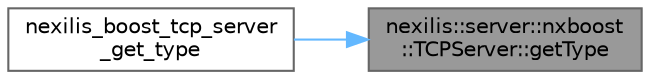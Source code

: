 digraph "nexilis::server::nxboost::TCPServer::getType"
{
 // LATEX_PDF_SIZE
  bgcolor="transparent";
  edge [fontname=Helvetica,fontsize=10,labelfontname=Helvetica,labelfontsize=10];
  node [fontname=Helvetica,fontsize=10,shape=box,height=0.2,width=0.4];
  rankdir="RL";
  Node1 [id="Node000001",label="nexilis::server::nxboost\l::TCPServer::getType",height=0.2,width=0.4,color="gray40", fillcolor="grey60", style="filled", fontcolor="black",tooltip="Protocol::getType() implementation."];
  Node1 -> Node2 [id="edge1_Node000001_Node000002",dir="back",color="steelblue1",style="solid",tooltip=" "];
  Node2 [id="Node000002",label="nexilis_boost_tcp_server\l_get_type",height=0.2,width=0.4,color="grey40", fillcolor="white", style="filled",URL="$d3/d29/boost__tcp__server__c_8cc.html#ae346d9fc05373cd70f64176320de6be1",tooltip=" "];
}
